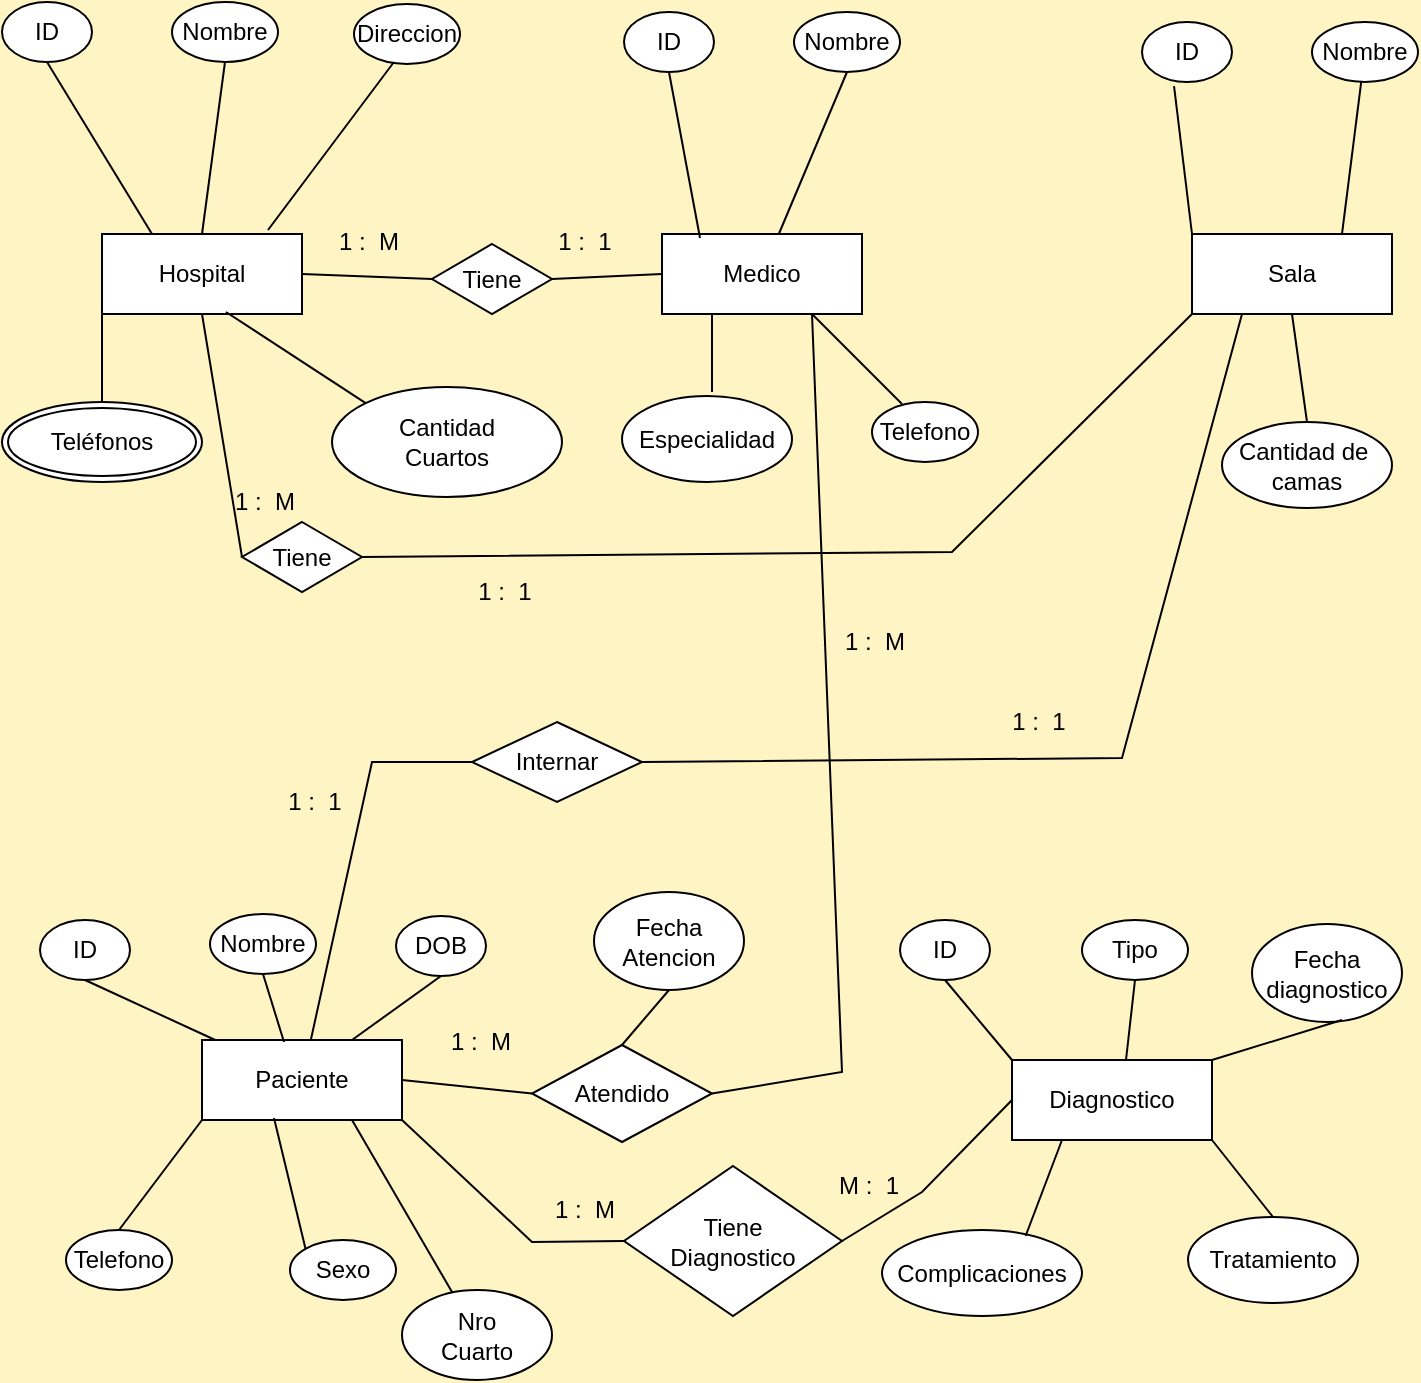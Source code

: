 <mxfile version="17.2.4" type="device"><diagram id="THfcCjvcjLt8loGFqQKe" name="Page-1"><mxGraphModel dx="1102" dy="695" grid="1" gridSize="5" guides="1" tooltips="1" connect="1" arrows="0" fold="1" page="1" pageScale="1" pageWidth="827" pageHeight="1169" background="#FFF4C3" math="0" shadow="0"><root><mxCell id="0"/><mxCell id="1" parent="0"/><mxCell id="cKlCkR28KiOFlKbhJlM2-5" value="Hospital" style="whiteSpace=wrap;html=1;align=center;" parent="1" vertex="1"><mxGeometry x="90" y="176" width="100" height="40" as="geometry"/></mxCell><mxCell id="cKlCkR28KiOFlKbhJlM2-6" value="Medico" style="whiteSpace=wrap;html=1;align=center;" parent="1" vertex="1"><mxGeometry x="370" y="176" width="100" height="40" as="geometry"/></mxCell><mxCell id="cKlCkR28KiOFlKbhJlM2-7" value="Sala" style="whiteSpace=wrap;html=1;align=center;" parent="1" vertex="1"><mxGeometry x="635" y="176" width="100" height="40" as="geometry"/></mxCell><mxCell id="cKlCkR28KiOFlKbhJlM2-8" value="Paciente" style="whiteSpace=wrap;html=1;align=center;" parent="1" vertex="1"><mxGeometry x="140" y="579" width="100" height="40" as="geometry"/></mxCell><mxCell id="cKlCkR28KiOFlKbhJlM2-9" value="Diagnostico" style="whiteSpace=wrap;html=1;align=center;" parent="1" vertex="1"><mxGeometry x="545" y="589" width="100" height="40" as="geometry"/></mxCell><mxCell id="cKlCkR28KiOFlKbhJlM2-10" value="ID" style="ellipse;whiteSpace=wrap;html=1;align=center;" parent="1" vertex="1"><mxGeometry x="40" y="60" width="45" height="30" as="geometry"/></mxCell><mxCell id="cKlCkR28KiOFlKbhJlM2-11" value="Nombre" style="ellipse;whiteSpace=wrap;html=1;align=center;" parent="1" vertex="1"><mxGeometry x="125" y="60" width="53" height="30" as="geometry"/></mxCell><mxCell id="cKlCkR28KiOFlKbhJlM2-12" value="Direccion" style="ellipse;whiteSpace=wrap;html=1;align=center;" parent="1" vertex="1"><mxGeometry x="216" y="61" width="53" height="30" as="geometry"/></mxCell><mxCell id="cKlCkR28KiOFlKbhJlM2-13" value="Teléfonos" style="ellipse;shape=doubleEllipse;margin=3;whiteSpace=wrap;html=1;align=center;" parent="1" vertex="1"><mxGeometry x="40" y="260" width="100" height="40" as="geometry"/></mxCell><mxCell id="cKlCkR28KiOFlKbhJlM2-14" value="Cantidad&lt;br&gt;Cuartos" style="ellipse;whiteSpace=wrap;html=1;align=center;" parent="1" vertex="1"><mxGeometry x="205" y="252.5" width="115" height="55" as="geometry"/></mxCell><mxCell id="cKlCkR28KiOFlKbhJlM2-24" value="" style="endArrow=none;html=1;rounded=0;entryX=0.5;entryY=1;entryDx=0;entryDy=0;exitX=0.25;exitY=0;exitDx=0;exitDy=0;" parent="1" source="cKlCkR28KiOFlKbhJlM2-5" target="cKlCkR28KiOFlKbhJlM2-10" edge="1"><mxGeometry width="50" height="50" relative="1" as="geometry"><mxPoint x="385" y="400" as="sourcePoint"/><mxPoint x="435" y="350" as="targetPoint"/></mxGeometry></mxCell><mxCell id="cKlCkR28KiOFlKbhJlM2-25" value="" style="endArrow=none;html=1;rounded=0;entryX=0.5;entryY=1;entryDx=0;entryDy=0;exitX=0.5;exitY=0;exitDx=0;exitDy=0;" parent="1" source="cKlCkR28KiOFlKbhJlM2-5" target="cKlCkR28KiOFlKbhJlM2-11" edge="1"><mxGeometry width="50" height="50" relative="1" as="geometry"><mxPoint x="385" y="400" as="sourcePoint"/><mxPoint x="435" y="350" as="targetPoint"/></mxGeometry></mxCell><mxCell id="cKlCkR28KiOFlKbhJlM2-26" value="" style="endArrow=none;html=1;rounded=0;entryX=0.377;entryY=0.967;entryDx=0;entryDy=0;entryPerimeter=0;exitX=0.83;exitY=-0.05;exitDx=0;exitDy=0;exitPerimeter=0;" parent="1" source="cKlCkR28KiOFlKbhJlM2-5" target="cKlCkR28KiOFlKbhJlM2-12" edge="1"><mxGeometry width="50" height="50" relative="1" as="geometry"><mxPoint x="385" y="400" as="sourcePoint"/><mxPoint x="435" y="350" as="targetPoint"/></mxGeometry></mxCell><mxCell id="cKlCkR28KiOFlKbhJlM2-28" value="" style="endArrow=none;html=1;rounded=0;entryX=0.5;entryY=0;entryDx=0;entryDy=0;exitX=0;exitY=1;exitDx=0;exitDy=0;" parent="1" source="cKlCkR28KiOFlKbhJlM2-5" target="cKlCkR28KiOFlKbhJlM2-13" edge="1"><mxGeometry width="50" height="50" relative="1" as="geometry"><mxPoint x="385" y="430" as="sourcePoint"/><mxPoint x="435" y="380" as="targetPoint"/></mxGeometry></mxCell><mxCell id="cKlCkR28KiOFlKbhJlM2-29" value="" style="endArrow=none;html=1;rounded=0;exitX=0;exitY=0;exitDx=0;exitDy=0;entryX=0.62;entryY=0.975;entryDx=0;entryDy=0;entryPerimeter=0;" parent="1" source="cKlCkR28KiOFlKbhJlM2-14" target="cKlCkR28KiOFlKbhJlM2-5" edge="1"><mxGeometry width="50" height="50" relative="1" as="geometry"><mxPoint x="385" y="430" as="sourcePoint"/><mxPoint x="435" y="380" as="targetPoint"/></mxGeometry></mxCell><mxCell id="cKlCkR28KiOFlKbhJlM2-30" value="ID" style="ellipse;whiteSpace=wrap;html=1;align=center;" parent="1" vertex="1"><mxGeometry x="351" y="65" width="45" height="30" as="geometry"/></mxCell><mxCell id="cKlCkR28KiOFlKbhJlM2-31" value="Nombre" style="ellipse;whiteSpace=wrap;html=1;align=center;" parent="1" vertex="1"><mxGeometry x="436" y="65" width="53" height="30" as="geometry"/></mxCell><mxCell id="cKlCkR28KiOFlKbhJlM2-33" value="" style="endArrow=none;html=1;rounded=0;entryX=0.5;entryY=1;entryDx=0;entryDy=0;exitX=0.19;exitY=0.05;exitDx=0;exitDy=0;exitPerimeter=0;" parent="1" source="cKlCkR28KiOFlKbhJlM2-6" target="cKlCkR28KiOFlKbhJlM2-30" edge="1"><mxGeometry width="50" height="50" relative="1" as="geometry"><mxPoint x="385" y="430" as="sourcePoint"/><mxPoint x="435" y="380" as="targetPoint"/></mxGeometry></mxCell><mxCell id="cKlCkR28KiOFlKbhJlM2-34" value="" style="endArrow=none;html=1;rounded=0;entryX=0.5;entryY=1;entryDx=0;entryDy=0;" parent="1" source="cKlCkR28KiOFlKbhJlM2-6" target="cKlCkR28KiOFlKbhJlM2-31" edge="1"><mxGeometry width="50" height="50" relative="1" as="geometry"><mxPoint x="385" y="430" as="sourcePoint"/><mxPoint x="435" y="380" as="targetPoint"/></mxGeometry></mxCell><mxCell id="cKlCkR28KiOFlKbhJlM2-35" value="Telefono" style="ellipse;whiteSpace=wrap;html=1;align=center;" parent="1" vertex="1"><mxGeometry x="475" y="260" width="53" height="30" as="geometry"/></mxCell><mxCell id="cKlCkR28KiOFlKbhJlM2-36" value="Especialidad" style="ellipse;whiteSpace=wrap;html=1;align=center;" parent="1" vertex="1"><mxGeometry x="350" y="257" width="85" height="43" as="geometry"/></mxCell><mxCell id="cKlCkR28KiOFlKbhJlM2-37" value="" style="endArrow=none;html=1;rounded=0;entryX=0.25;entryY=1;entryDx=0;entryDy=0;" parent="1" target="cKlCkR28KiOFlKbhJlM2-6" edge="1"><mxGeometry width="50" height="50" relative="1" as="geometry"><mxPoint x="395" y="255" as="sourcePoint"/><mxPoint x="435" y="380" as="targetPoint"/></mxGeometry></mxCell><mxCell id="cKlCkR28KiOFlKbhJlM2-38" value="" style="endArrow=none;html=1;rounded=0;entryX=0.75;entryY=1;entryDx=0;entryDy=0;exitX=0.283;exitY=0.033;exitDx=0;exitDy=0;exitPerimeter=0;" parent="1" source="cKlCkR28KiOFlKbhJlM2-35" target="cKlCkR28KiOFlKbhJlM2-6" edge="1"><mxGeometry width="50" height="50" relative="1" as="geometry"><mxPoint x="385" y="430" as="sourcePoint"/><mxPoint x="435" y="380" as="targetPoint"/></mxGeometry></mxCell><mxCell id="cKlCkR28KiOFlKbhJlM2-39" value="ID" style="ellipse;whiteSpace=wrap;html=1;align=center;" parent="1" vertex="1"><mxGeometry x="610" y="70" width="45" height="30" as="geometry"/></mxCell><mxCell id="cKlCkR28KiOFlKbhJlM2-40" value="Nombre" style="ellipse;whiteSpace=wrap;html=1;align=center;" parent="1" vertex="1"><mxGeometry x="695" y="70" width="53" height="30" as="geometry"/></mxCell><mxCell id="cKlCkR28KiOFlKbhJlM2-41" value="" style="endArrow=none;html=1;rounded=0;entryX=0.356;entryY=1.067;entryDx=0;entryDy=0;entryPerimeter=0;exitX=0;exitY=0;exitDx=0;exitDy=0;" parent="1" source="cKlCkR28KiOFlKbhJlM2-7" target="cKlCkR28KiOFlKbhJlM2-39" edge="1"><mxGeometry width="50" height="50" relative="1" as="geometry"><mxPoint x="385" y="430" as="sourcePoint"/><mxPoint x="435" y="380" as="targetPoint"/></mxGeometry></mxCell><mxCell id="cKlCkR28KiOFlKbhJlM2-42" value="" style="endArrow=none;html=1;rounded=0;exitX=0.75;exitY=0;exitDx=0;exitDy=0;" parent="1" source="cKlCkR28KiOFlKbhJlM2-7" target="cKlCkR28KiOFlKbhJlM2-40" edge="1"><mxGeometry width="50" height="50" relative="1" as="geometry"><mxPoint x="385" y="430" as="sourcePoint"/><mxPoint x="435" y="380" as="targetPoint"/></mxGeometry></mxCell><mxCell id="cKlCkR28KiOFlKbhJlM2-43" value="Cantidad de&amp;nbsp;&lt;br&gt;camas" style="ellipse;whiteSpace=wrap;html=1;align=center;" parent="1" vertex="1"><mxGeometry x="650" y="270" width="85" height="43" as="geometry"/></mxCell><mxCell id="cKlCkR28KiOFlKbhJlM2-44" value="" style="endArrow=none;html=1;rounded=0;entryX=0.5;entryY=1;entryDx=0;entryDy=0;exitX=0.5;exitY=0;exitDx=0;exitDy=0;" parent="1" source="cKlCkR28KiOFlKbhJlM2-43" target="cKlCkR28KiOFlKbhJlM2-7" edge="1"><mxGeometry width="50" height="50" relative="1" as="geometry"><mxPoint x="385" y="425" as="sourcePoint"/><mxPoint x="435" y="375" as="targetPoint"/></mxGeometry></mxCell><mxCell id="cKlCkR28KiOFlKbhJlM2-45" value="ID" style="ellipse;whiteSpace=wrap;html=1;align=center;" parent="1" vertex="1"><mxGeometry x="59" y="519" width="45" height="30" as="geometry"/></mxCell><mxCell id="cKlCkR28KiOFlKbhJlM2-46" value="Nombre" style="ellipse;whiteSpace=wrap;html=1;align=center;" parent="1" vertex="1"><mxGeometry x="144" y="516" width="53" height="30" as="geometry"/></mxCell><mxCell id="cKlCkR28KiOFlKbhJlM2-47" value="DOB" style="ellipse;whiteSpace=wrap;html=1;align=center;" parent="1" vertex="1"><mxGeometry x="237" y="517" width="45" height="30" as="geometry"/></mxCell><mxCell id="cKlCkR28KiOFlKbhJlM2-48" value="Telefono" style="ellipse;whiteSpace=wrap;html=1;align=center;" parent="1" vertex="1"><mxGeometry x="72" y="674" width="53" height="30" as="geometry"/></mxCell><mxCell id="cKlCkR28KiOFlKbhJlM2-49" value="Sexo" style="ellipse;whiteSpace=wrap;html=1;align=center;" parent="1" vertex="1"><mxGeometry x="184" y="679" width="53" height="30" as="geometry"/></mxCell><mxCell id="cKlCkR28KiOFlKbhJlM2-50" value="Nro&lt;br&gt;Cuarto" style="ellipse;whiteSpace=wrap;html=1;align=center;" parent="1" vertex="1"><mxGeometry x="240" y="704" width="75" height="45" as="geometry"/></mxCell><mxCell id="cKlCkR28KiOFlKbhJlM2-51" value="ID" style="ellipse;whiteSpace=wrap;html=1;align=center;" parent="1" vertex="1"><mxGeometry x="489" y="519" width="45" height="30" as="geometry"/></mxCell><mxCell id="cKlCkR28KiOFlKbhJlM2-52" value="Tipo" style="ellipse;whiteSpace=wrap;html=1;align=center;" parent="1" vertex="1"><mxGeometry x="580" y="519" width="53" height="30" as="geometry"/></mxCell><mxCell id="cKlCkR28KiOFlKbhJlM2-53" value="Complicaciones" style="ellipse;whiteSpace=wrap;html=1;align=center;" parent="1" vertex="1"><mxGeometry x="480" y="674" width="100" height="43" as="geometry"/></mxCell><mxCell id="cKlCkR28KiOFlKbhJlM2-54" value="Tratamiento" style="ellipse;whiteSpace=wrap;html=1;align=center;" parent="1" vertex="1"><mxGeometry x="633" y="667.5" width="85" height="43" as="geometry"/></mxCell><mxCell id="cKlCkR28KiOFlKbhJlM2-56" value="" style="endArrow=none;html=1;rounded=0;entryX=0.5;entryY=1;entryDx=0;entryDy=0;" parent="1" source="cKlCkR28KiOFlKbhJlM2-8" target="cKlCkR28KiOFlKbhJlM2-45" edge="1"><mxGeometry width="50" height="50" relative="1" as="geometry"><mxPoint x="385" y="544" as="sourcePoint"/><mxPoint x="435" y="494" as="targetPoint"/></mxGeometry></mxCell><mxCell id="cKlCkR28KiOFlKbhJlM2-57" value="" style="endArrow=none;html=1;rounded=0;entryX=0.5;entryY=1;entryDx=0;entryDy=0;exitX=0.41;exitY=0.025;exitDx=0;exitDy=0;exitPerimeter=0;" parent="1" source="cKlCkR28KiOFlKbhJlM2-8" target="cKlCkR28KiOFlKbhJlM2-46" edge="1"><mxGeometry width="50" height="50" relative="1" as="geometry"><mxPoint x="385" y="544" as="sourcePoint"/><mxPoint x="435" y="494" as="targetPoint"/></mxGeometry></mxCell><mxCell id="cKlCkR28KiOFlKbhJlM2-58" value="" style="endArrow=none;html=1;rounded=0;entryX=0.5;entryY=1;entryDx=0;entryDy=0;exitX=0.75;exitY=0;exitDx=0;exitDy=0;" parent="1" source="cKlCkR28KiOFlKbhJlM2-8" target="cKlCkR28KiOFlKbhJlM2-47" edge="1"><mxGeometry width="50" height="50" relative="1" as="geometry"><mxPoint x="385" y="544" as="sourcePoint"/><mxPoint x="435" y="494" as="targetPoint"/></mxGeometry></mxCell><mxCell id="cKlCkR28KiOFlKbhJlM2-59" value="" style="endArrow=none;html=1;rounded=0;exitX=0;exitY=1;exitDx=0;exitDy=0;entryX=0.5;entryY=0;entryDx=0;entryDy=0;" parent="1" source="cKlCkR28KiOFlKbhJlM2-8" target="cKlCkR28KiOFlKbhJlM2-48" edge="1"><mxGeometry width="50" height="50" relative="1" as="geometry"><mxPoint x="385" y="544" as="sourcePoint"/><mxPoint x="435" y="494" as="targetPoint"/></mxGeometry></mxCell><mxCell id="cKlCkR28KiOFlKbhJlM2-60" value="" style="endArrow=none;html=1;rounded=0;entryX=0.36;entryY=0.975;entryDx=0;entryDy=0;entryPerimeter=0;exitX=0;exitY=0;exitDx=0;exitDy=0;" parent="1" source="cKlCkR28KiOFlKbhJlM2-49" target="cKlCkR28KiOFlKbhJlM2-8" edge="1"><mxGeometry width="50" height="50" relative="1" as="geometry"><mxPoint x="385" y="544" as="sourcePoint"/><mxPoint x="435" y="494" as="targetPoint"/></mxGeometry></mxCell><mxCell id="cKlCkR28KiOFlKbhJlM2-61" value="" style="endArrow=none;html=1;rounded=0;entryX=0.75;entryY=1;entryDx=0;entryDy=0;" parent="1" source="cKlCkR28KiOFlKbhJlM2-50" target="cKlCkR28KiOFlKbhJlM2-8" edge="1"><mxGeometry width="50" height="50" relative="1" as="geometry"><mxPoint x="385" y="544" as="sourcePoint"/><mxPoint x="435" y="494" as="targetPoint"/></mxGeometry></mxCell><mxCell id="cKlCkR28KiOFlKbhJlM2-62" value="" style="endArrow=none;html=1;rounded=0;entryX=0.5;entryY=1;entryDx=0;entryDy=0;exitX=0;exitY=0;exitDx=0;exitDy=0;" parent="1" source="cKlCkR28KiOFlKbhJlM2-9" target="cKlCkR28KiOFlKbhJlM2-51" edge="1"><mxGeometry width="50" height="50" relative="1" as="geometry"><mxPoint x="385" y="544" as="sourcePoint"/><mxPoint x="435" y="494" as="targetPoint"/></mxGeometry></mxCell><mxCell id="cKlCkR28KiOFlKbhJlM2-63" value="" style="endArrow=none;html=1;rounded=0;entryX=0.5;entryY=1;entryDx=0;entryDy=0;exitX=0.57;exitY=0;exitDx=0;exitDy=0;exitPerimeter=0;" parent="1" source="cKlCkR28KiOFlKbhJlM2-9" target="cKlCkR28KiOFlKbhJlM2-52" edge="1"><mxGeometry width="50" height="50" relative="1" as="geometry"><mxPoint x="385" y="544" as="sourcePoint"/><mxPoint x="435" y="494" as="targetPoint"/></mxGeometry></mxCell><mxCell id="cKlCkR28KiOFlKbhJlM2-64" value="" style="endArrow=none;html=1;rounded=0;entryX=0.25;entryY=1;entryDx=0;entryDy=0;exitX=0.718;exitY=0.07;exitDx=0;exitDy=0;exitPerimeter=0;" parent="1" source="cKlCkR28KiOFlKbhJlM2-53" target="cKlCkR28KiOFlKbhJlM2-9" edge="1"><mxGeometry width="50" height="50" relative="1" as="geometry"><mxPoint x="385" y="544" as="sourcePoint"/><mxPoint x="435" y="494" as="targetPoint"/></mxGeometry></mxCell><mxCell id="cKlCkR28KiOFlKbhJlM2-65" value="" style="endArrow=none;html=1;rounded=0;entryX=1;entryY=1;entryDx=0;entryDy=0;exitX=0.5;exitY=0;exitDx=0;exitDy=0;" parent="1" source="cKlCkR28KiOFlKbhJlM2-54" target="cKlCkR28KiOFlKbhJlM2-9" edge="1"><mxGeometry width="50" height="50" relative="1" as="geometry"><mxPoint x="385" y="544" as="sourcePoint"/><mxPoint x="435" y="494" as="targetPoint"/></mxGeometry></mxCell><mxCell id="cKlCkR28KiOFlKbhJlM2-66" value="Tiene" style="shape=rhombus;perimeter=rhombusPerimeter;whiteSpace=wrap;html=1;align=center;" parent="1" vertex="1"><mxGeometry x="160" y="320" width="60" height="35" as="geometry"/></mxCell><mxCell id="cKlCkR28KiOFlKbhJlM2-67" value="" style="endArrow=none;html=1;rounded=0;entryX=0.5;entryY=1;entryDx=0;entryDy=0;exitX=0;exitY=0.5;exitDx=0;exitDy=0;" parent="1" source="cKlCkR28KiOFlKbhJlM2-66" target="cKlCkR28KiOFlKbhJlM2-5" edge="1"><mxGeometry width="50" height="50" relative="1" as="geometry"><mxPoint x="385" y="385" as="sourcePoint"/><mxPoint x="435" y="335" as="targetPoint"/></mxGeometry></mxCell><mxCell id="cKlCkR28KiOFlKbhJlM2-68" value="" style="endArrow=none;html=1;rounded=0;exitX=1;exitY=0.5;exitDx=0;exitDy=0;entryX=0;entryY=1;entryDx=0;entryDy=0;" parent="1" source="cKlCkR28KiOFlKbhJlM2-66" target="cKlCkR28KiOFlKbhJlM2-7" edge="1"><mxGeometry width="50" height="50" relative="1" as="geometry"><mxPoint x="385" y="385" as="sourcePoint"/><mxPoint x="605" y="338" as="targetPoint"/><Array as="points"><mxPoint x="515" y="335"/></Array></mxGeometry></mxCell><mxCell id="cKlCkR28KiOFlKbhJlM2-70" value="1 :&amp;nbsp; 1" style="text;html=1;resizable=0;autosize=1;align=center;verticalAlign=middle;points=[];fillColor=none;strokeColor=none;rounded=0;" parent="1" vertex="1"><mxGeometry x="271" y="345" width="40" height="20" as="geometry"/></mxCell><mxCell id="cKlCkR28KiOFlKbhJlM2-71" value="1 :&amp;nbsp; M" style="text;html=1;resizable=0;autosize=1;align=center;verticalAlign=middle;points=[];fillColor=none;strokeColor=none;rounded=0;" parent="1" vertex="1"><mxGeometry x="148" y="300" width="45" height="20" as="geometry"/></mxCell><mxCell id="cKlCkR28KiOFlKbhJlM2-72" value="Tiene" style="shape=rhombus;perimeter=rhombusPerimeter;whiteSpace=wrap;html=1;align=center;" parent="1" vertex="1"><mxGeometry x="255" y="181" width="60" height="35" as="geometry"/></mxCell><mxCell id="cKlCkR28KiOFlKbhJlM2-73" value="" style="endArrow=none;html=1;rounded=0;entryX=0;entryY=0.5;entryDx=0;entryDy=0;exitX=1;exitY=0.5;exitDx=0;exitDy=0;" parent="1" source="cKlCkR28KiOFlKbhJlM2-72" target="cKlCkR28KiOFlKbhJlM2-6" edge="1"><mxGeometry width="50" height="50" relative="1" as="geometry"><mxPoint x="385" y="385" as="sourcePoint"/><mxPoint x="435" y="335" as="targetPoint"/></mxGeometry></mxCell><mxCell id="cKlCkR28KiOFlKbhJlM2-74" value="" style="endArrow=none;html=1;rounded=0;entryX=0;entryY=0.5;entryDx=0;entryDy=0;exitX=1;exitY=0.5;exitDx=0;exitDy=0;" parent="1" source="cKlCkR28KiOFlKbhJlM2-5" target="cKlCkR28KiOFlKbhJlM2-72" edge="1"><mxGeometry width="50" height="50" relative="1" as="geometry"><mxPoint x="385" y="385" as="sourcePoint"/><mxPoint x="435" y="335" as="targetPoint"/></mxGeometry></mxCell><mxCell id="cKlCkR28KiOFlKbhJlM2-75" value="1 :&amp;nbsp; 1" style="text;html=1;resizable=0;autosize=1;align=center;verticalAlign=middle;points=[];fillColor=none;strokeColor=none;rounded=0;" parent="1" vertex="1"><mxGeometry x="311" y="170" width="40" height="20" as="geometry"/></mxCell><mxCell id="cKlCkR28KiOFlKbhJlM2-76" value="1 :&amp;nbsp; M" style="text;html=1;resizable=0;autosize=1;align=center;verticalAlign=middle;points=[];fillColor=none;strokeColor=none;rounded=0;" parent="1" vertex="1"><mxGeometry x="200" y="170" width="45" height="20" as="geometry"/></mxCell><mxCell id="cKlCkR28KiOFlKbhJlM2-77" value="Internar" style="shape=rhombus;perimeter=rhombusPerimeter;whiteSpace=wrap;html=1;align=center;" parent="1" vertex="1"><mxGeometry x="275" y="420" width="85" height="40" as="geometry"/></mxCell><mxCell id="cKlCkR28KiOFlKbhJlM2-78" value="" style="endArrow=none;html=1;rounded=0;exitX=1;exitY=0.5;exitDx=0;exitDy=0;entryX=0.25;entryY=1;entryDx=0;entryDy=0;" parent="1" source="cKlCkR28KiOFlKbhJlM2-77" target="cKlCkR28KiOFlKbhJlM2-7" edge="1"><mxGeometry width="50" height="50" relative="1" as="geometry"><mxPoint x="385" y="385" as="sourcePoint"/><mxPoint x="610" y="400" as="targetPoint"/><Array as="points"><mxPoint x="600" y="438"/></Array></mxGeometry></mxCell><mxCell id="cKlCkR28KiOFlKbhJlM2-79" value="" style="endArrow=none;html=1;rounded=0;" parent="1" source="cKlCkR28KiOFlKbhJlM2-8" target="cKlCkR28KiOFlKbhJlM2-77" edge="1"><mxGeometry width="50" height="50" relative="1" as="geometry"><mxPoint x="385" y="385" as="sourcePoint"/><mxPoint x="435" y="335" as="targetPoint"/><Array as="points"><mxPoint x="225" y="440"/></Array></mxGeometry></mxCell><mxCell id="cKlCkR28KiOFlKbhJlM2-80" value="1 :&amp;nbsp; 1" style="text;html=1;resizable=0;autosize=1;align=center;verticalAlign=middle;points=[];fillColor=none;strokeColor=none;rounded=0;" parent="1" vertex="1"><mxGeometry x="176" y="450" width="40" height="20" as="geometry"/></mxCell><mxCell id="cKlCkR28KiOFlKbhJlM2-81" value="1 :&amp;nbsp; 1" style="text;html=1;resizable=0;autosize=1;align=center;verticalAlign=middle;points=[];fillColor=none;strokeColor=none;rounded=0;" parent="1" vertex="1"><mxGeometry x="538" y="410" width="40" height="20" as="geometry"/></mxCell><mxCell id="cKlCkR28KiOFlKbhJlM2-82" value="Atendido" style="shape=rhombus;perimeter=rhombusPerimeter;whiteSpace=wrap;html=1;align=center;" parent="1" vertex="1"><mxGeometry x="305" y="581.5" width="90" height="48.5" as="geometry"/></mxCell><mxCell id="cKlCkR28KiOFlKbhJlM2-83" value="" style="endArrow=none;html=1;rounded=0;exitX=1;exitY=0.5;exitDx=0;exitDy=0;entryX=0;entryY=0.5;entryDx=0;entryDy=0;" parent="1" source="cKlCkR28KiOFlKbhJlM2-8" target="cKlCkR28KiOFlKbhJlM2-82" edge="1"><mxGeometry width="50" height="50" relative="1" as="geometry"><mxPoint x="385" y="385" as="sourcePoint"/><mxPoint x="435" y="335" as="targetPoint"/></mxGeometry></mxCell><mxCell id="cKlCkR28KiOFlKbhJlM2-84" value="" style="endArrow=none;html=1;rounded=0;entryX=0.75;entryY=1;entryDx=0;entryDy=0;exitX=1;exitY=0.5;exitDx=0;exitDy=0;" parent="1" source="cKlCkR28KiOFlKbhJlM2-82" target="cKlCkR28KiOFlKbhJlM2-6" edge="1"><mxGeometry width="50" height="50" relative="1" as="geometry"><mxPoint x="385" y="555" as="sourcePoint"/><mxPoint x="435" y="335" as="targetPoint"/><Array as="points"><mxPoint x="460" y="595"/></Array></mxGeometry></mxCell><mxCell id="cKlCkR28KiOFlKbhJlM2-85" value="1 :&amp;nbsp; M" style="text;html=1;resizable=0;autosize=1;align=center;verticalAlign=middle;points=[];fillColor=none;strokeColor=none;rounded=0;" parent="1" vertex="1"><mxGeometry x="453" y="370" width="45" height="20" as="geometry"/></mxCell><mxCell id="cKlCkR28KiOFlKbhJlM2-86" value="1 :&amp;nbsp; M" style="text;html=1;resizable=0;autosize=1;align=center;verticalAlign=middle;points=[];fillColor=none;strokeColor=none;rounded=0;" parent="1" vertex="1"><mxGeometry x="256" y="570" width="45" height="20" as="geometry"/></mxCell><mxCell id="cKlCkR28KiOFlKbhJlM2-87" value="Tiene&lt;br&gt;Diagnostico" style="shape=rhombus;perimeter=rhombusPerimeter;whiteSpace=wrap;html=1;align=center;" parent="1" vertex="1"><mxGeometry x="351" y="642" width="109" height="75" as="geometry"/></mxCell><mxCell id="cKlCkR28KiOFlKbhJlM2-88" value="" style="endArrow=none;html=1;rounded=0;exitX=1;exitY=1;exitDx=0;exitDy=0;entryX=0;entryY=0.5;entryDx=0;entryDy=0;" parent="1" source="cKlCkR28KiOFlKbhJlM2-8" target="cKlCkR28KiOFlKbhJlM2-87" edge="1"><mxGeometry width="50" height="50" relative="1" as="geometry"><mxPoint x="385" y="420" as="sourcePoint"/><mxPoint x="435" y="370" as="targetPoint"/><Array as="points"><mxPoint x="305" y="680"/></Array></mxGeometry></mxCell><mxCell id="cKlCkR28KiOFlKbhJlM2-89" value="" style="endArrow=none;html=1;rounded=0;exitX=1;exitY=0.5;exitDx=0;exitDy=0;entryX=0;entryY=0.5;entryDx=0;entryDy=0;" parent="1" source="cKlCkR28KiOFlKbhJlM2-87" target="cKlCkR28KiOFlKbhJlM2-9" edge="1"><mxGeometry width="50" height="50" relative="1" as="geometry"><mxPoint x="385" y="420" as="sourcePoint"/><mxPoint x="435" y="370" as="targetPoint"/><Array as="points"><mxPoint x="500" y="655"/></Array></mxGeometry></mxCell><mxCell id="cKlCkR28KiOFlKbhJlM2-90" value="1 :&amp;nbsp; M" style="text;html=1;resizable=0;autosize=1;align=center;verticalAlign=middle;points=[];fillColor=none;strokeColor=none;rounded=0;" parent="1" vertex="1"><mxGeometry x="308" y="654" width="45" height="20" as="geometry"/></mxCell><mxCell id="lZ3fJub_88mhIsWmxb0Y-1" value="Fecha&lt;br&gt;Atencion" style="ellipse;whiteSpace=wrap;html=1;align=center;" parent="1" vertex="1"><mxGeometry x="336" y="505" width="75" height="49" as="geometry"/></mxCell><mxCell id="lZ3fJub_88mhIsWmxb0Y-2" value="" style="endArrow=none;html=1;rounded=0;entryX=0.5;entryY=1;entryDx=0;entryDy=0;exitX=0.5;exitY=0;exitDx=0;exitDy=0;" parent="1" source="cKlCkR28KiOFlKbhJlM2-82" target="lZ3fJub_88mhIsWmxb0Y-1" edge="1"><mxGeometry width="50" height="50" relative="1" as="geometry"><mxPoint x="385" y="480" as="sourcePoint"/><mxPoint x="435" y="430" as="targetPoint"/></mxGeometry></mxCell><mxCell id="lZ3fJub_88mhIsWmxb0Y-3" value="Fecha&lt;br&gt;diagnostico" style="ellipse;whiteSpace=wrap;html=1;align=center;" parent="1" vertex="1"><mxGeometry x="665" y="521" width="75" height="49" as="geometry"/></mxCell><mxCell id="lZ3fJub_88mhIsWmxb0Y-4" value="" style="endArrow=none;html=1;rounded=0;entryX=0.6;entryY=0.98;entryDx=0;entryDy=0;entryPerimeter=0;exitX=1;exitY=0;exitDx=0;exitDy=0;" parent="1" source="cKlCkR28KiOFlKbhJlM2-9" target="lZ3fJub_88mhIsWmxb0Y-3" edge="1"><mxGeometry width="50" height="50" relative="1" as="geometry"><mxPoint x="385" y="480" as="sourcePoint"/><mxPoint x="435" y="430" as="targetPoint"/></mxGeometry></mxCell><mxCell id="lZ3fJub_88mhIsWmxb0Y-5" value="M :&amp;nbsp; 1" style="text;html=1;resizable=0;autosize=1;align=center;verticalAlign=middle;points=[];fillColor=none;strokeColor=none;rounded=0;" parent="1" vertex="1"><mxGeometry x="450" y="642" width="45" height="20" as="geometry"/></mxCell></root></mxGraphModel></diagram></mxfile>